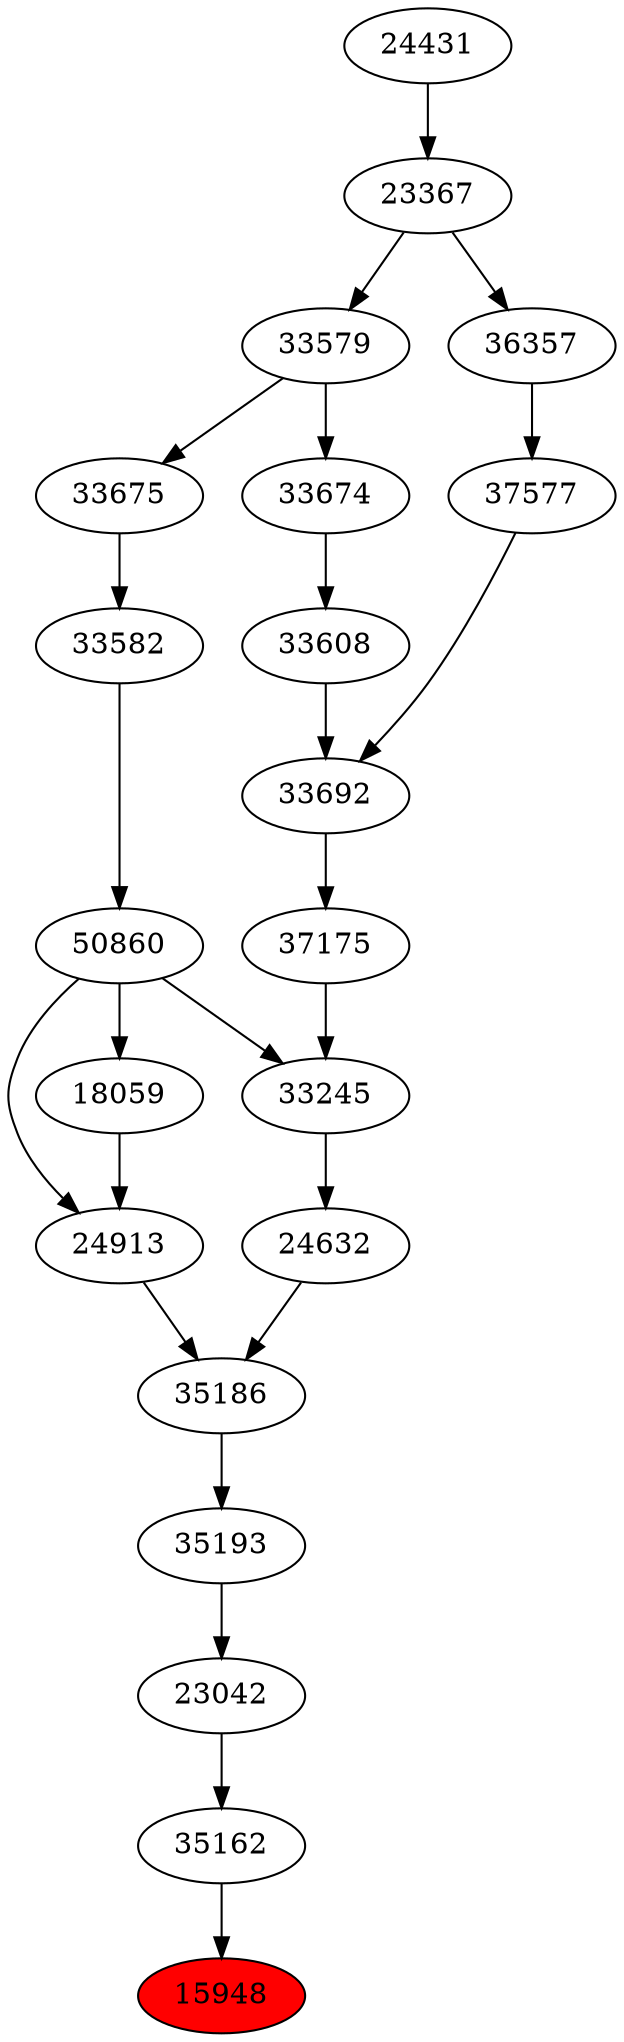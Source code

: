 strict digraph{ 
15948 [label="15948" fillcolor=red style=filled]
35162 -> 15948
35162 [label="35162"]
23042 -> 35162
23042 [label="23042"]
35193 -> 23042
35193 [label="35193"]
35186 -> 35193
35186 [label="35186"]
24632 -> 35186
24913 -> 35186
24632 [label="24632"]
33245 -> 24632
24913 [label="24913"]
18059 -> 24913
50860 -> 24913
33245 [label="33245"]
50860 -> 33245
37175 -> 33245
18059 [label="18059"]
50860 -> 18059
50860 [label="50860"]
33582 -> 50860
37175 [label="37175"]
33692 -> 37175
33582 [label="33582"]
33675 -> 33582
33692 [label="33692"]
33608 -> 33692
37577 -> 33692
33675 [label="33675"]
33579 -> 33675
33608 [label="33608"]
33674 -> 33608
37577 [label="37577"]
36357 -> 37577
33579 [label="33579"]
23367 -> 33579
33674 [label="33674"]
33579 -> 33674
36357 [label="36357"]
23367 -> 36357
23367 [label="23367"]
24431 -> 23367
24431 [label="24431"]
}